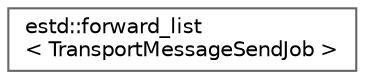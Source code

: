 digraph "Graphical Class Hierarchy"
{
 // LATEX_PDF_SIZE
  bgcolor="transparent";
  edge [fontname=Helvetica,fontsize=10,labelfontname=Helvetica,labelfontsize=10];
  node [fontname=Helvetica,fontsize=10,shape=box,height=0.2,width=0.4];
  rankdir="LR";
  Node0 [id="Node000000",label="estd::forward_list\l\< TransportMessageSendJob \>",height=0.2,width=0.4,color="grey40", fillcolor="white", style="filled",URL="$dd/d35/classestd_1_1forward__list.html",tooltip=" "];
}
